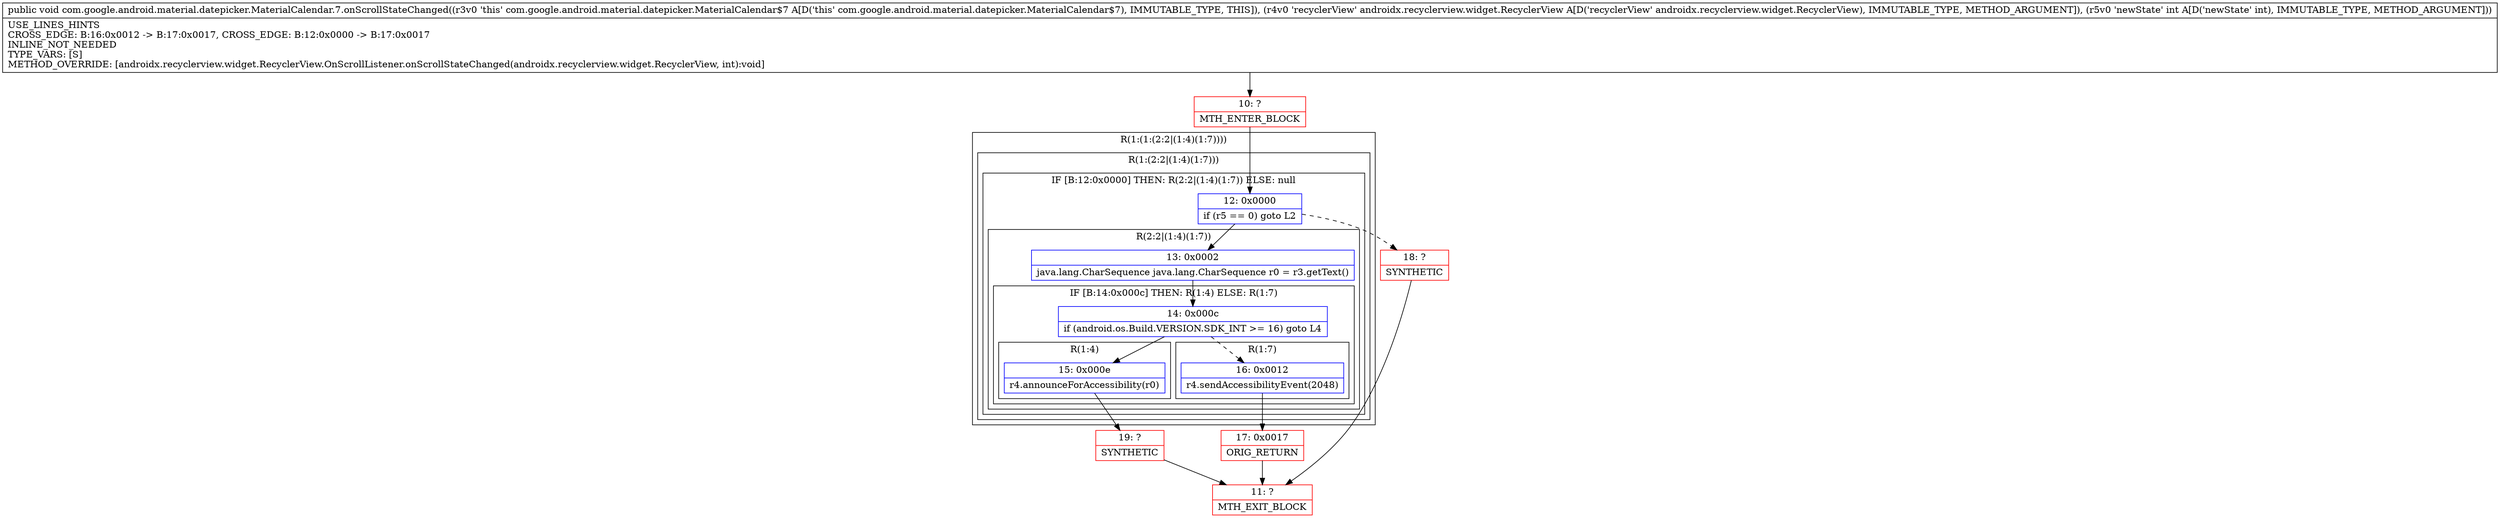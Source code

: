 digraph "CFG forcom.google.android.material.datepicker.MaterialCalendar.7.onScrollStateChanged(Landroidx\/recyclerview\/widget\/RecyclerView;I)V" {
subgraph cluster_Region_1131650486 {
label = "R(1:(1:(2:2|(1:4)(1:7))))";
node [shape=record,color=blue];
subgraph cluster_Region_1639138384 {
label = "R(1:(2:2|(1:4)(1:7)))";
node [shape=record,color=blue];
subgraph cluster_IfRegion_1037169393 {
label = "IF [B:12:0x0000] THEN: R(2:2|(1:4)(1:7)) ELSE: null";
node [shape=record,color=blue];
Node_12 [shape=record,label="{12\:\ 0x0000|if (r5 == 0) goto L2\l}"];
subgraph cluster_Region_7143254 {
label = "R(2:2|(1:4)(1:7))";
node [shape=record,color=blue];
Node_13 [shape=record,label="{13\:\ 0x0002|java.lang.CharSequence java.lang.CharSequence r0 = r3.getText()\l}"];
subgraph cluster_IfRegion_1296980001 {
label = "IF [B:14:0x000c] THEN: R(1:4) ELSE: R(1:7)";
node [shape=record,color=blue];
Node_14 [shape=record,label="{14\:\ 0x000c|if (android.os.Build.VERSION.SDK_INT \>= 16) goto L4\l}"];
subgraph cluster_Region_1531167976 {
label = "R(1:4)";
node [shape=record,color=blue];
Node_15 [shape=record,label="{15\:\ 0x000e|r4.announceForAccessibility(r0)\l}"];
}
subgraph cluster_Region_311419411 {
label = "R(1:7)";
node [shape=record,color=blue];
Node_16 [shape=record,label="{16\:\ 0x0012|r4.sendAccessibilityEvent(2048)\l}"];
}
}
}
}
}
}
Node_10 [shape=record,color=red,label="{10\:\ ?|MTH_ENTER_BLOCK\l}"];
Node_19 [shape=record,color=red,label="{19\:\ ?|SYNTHETIC\l}"];
Node_11 [shape=record,color=red,label="{11\:\ ?|MTH_EXIT_BLOCK\l}"];
Node_17 [shape=record,color=red,label="{17\:\ 0x0017|ORIG_RETURN\l}"];
Node_18 [shape=record,color=red,label="{18\:\ ?|SYNTHETIC\l}"];
MethodNode[shape=record,label="{public void com.google.android.material.datepicker.MaterialCalendar.7.onScrollStateChanged((r3v0 'this' com.google.android.material.datepicker.MaterialCalendar$7 A[D('this' com.google.android.material.datepicker.MaterialCalendar$7), IMMUTABLE_TYPE, THIS]), (r4v0 'recyclerView' androidx.recyclerview.widget.RecyclerView A[D('recyclerView' androidx.recyclerview.widget.RecyclerView), IMMUTABLE_TYPE, METHOD_ARGUMENT]), (r5v0 'newState' int A[D('newState' int), IMMUTABLE_TYPE, METHOD_ARGUMENT]))  | USE_LINES_HINTS\lCROSS_EDGE: B:16:0x0012 \-\> B:17:0x0017, CROSS_EDGE: B:12:0x0000 \-\> B:17:0x0017\lINLINE_NOT_NEEDED\lTYPE_VARS: [S]\lMETHOD_OVERRIDE: [androidx.recyclerview.widget.RecyclerView.OnScrollListener.onScrollStateChanged(androidx.recyclerview.widget.RecyclerView, int):void]\l}"];
MethodNode -> Node_10;Node_12 -> Node_13;
Node_12 -> Node_18[style=dashed];
Node_13 -> Node_14;
Node_14 -> Node_15;
Node_14 -> Node_16[style=dashed];
Node_15 -> Node_19;
Node_16 -> Node_17;
Node_10 -> Node_12;
Node_19 -> Node_11;
Node_17 -> Node_11;
Node_18 -> Node_11;
}

